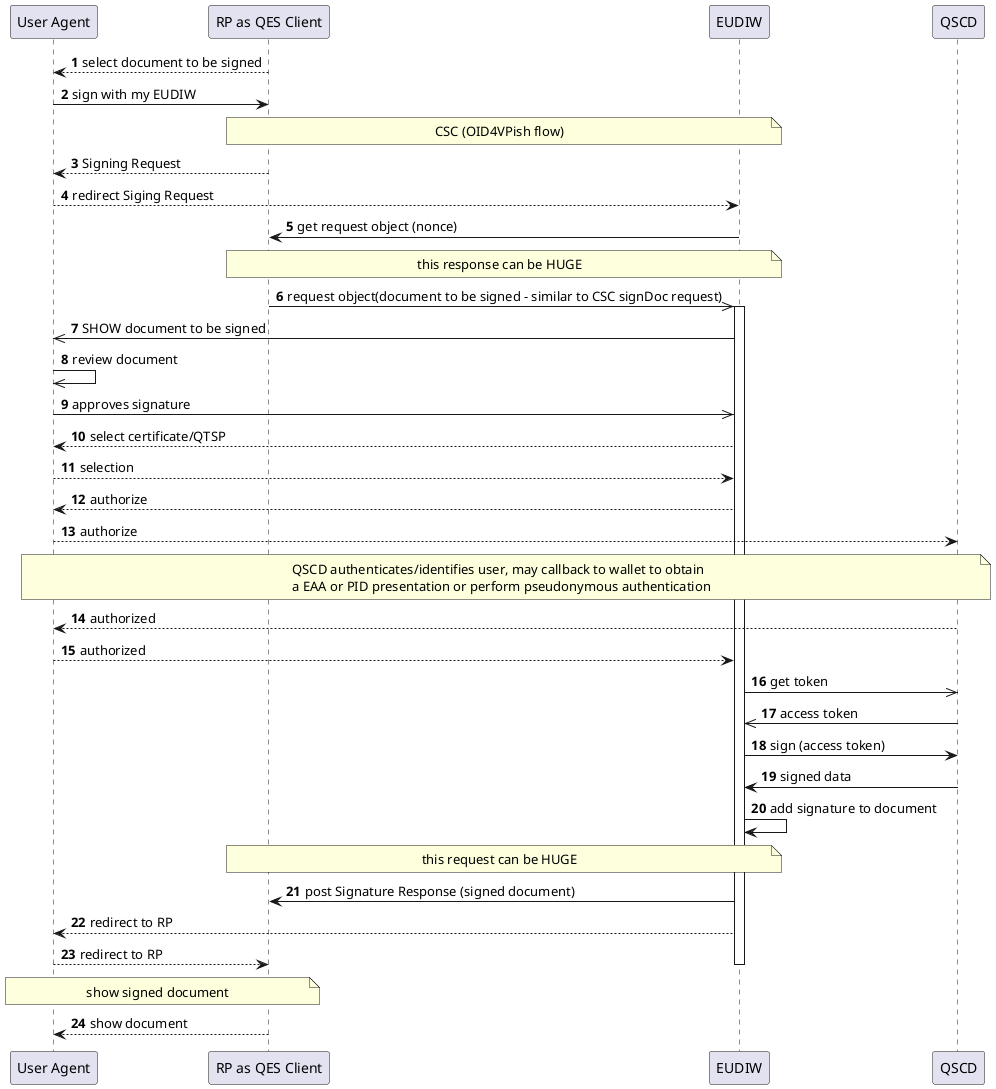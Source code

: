 
@startuml
    autonumber
    participant user as "User Agent"
    participant rp as "RP as QES Client"
    participant wallet as "EUDIW"
    participant qscd as "QSCD"

    rp --> user: select document to be signed
    user -> rp: sign with my EUDIW
    note over wallet, rp: CSC (OID4VPish flow)
    rp --> user: Signing Request 
    user --> wallet: redirect Siging Request 
    wallet -> rp: get request object (nonce)
    note over wallet, rp: this response can be HUGE
    rp ->> wallet: request object(document to be signed - similar to CSC signDoc request)
    activate wallet
    wallet ->> user: SHOW document to be signed
    user ->> user: review document
    user ->> wallet: approves signature
     wallet --> user: select certificate/QTSP
    user --> wallet: selection
    wallet ---> user: authorize
    user --> qscd: authorize
    note over user, qscd: QSCD authenticates/identifies user, may callback to wallet to obtain\na EAA or PID presentation or perform pseudonymous authentication
    qscd --> user: authorized
    user --> wallet: authorized
    wallet ->> qscd: get token
    qscd ->> wallet: access token
    wallet -> qscd: sign (access token)
    qscd -> wallet: signed data
    wallet -> wallet: add signature to document
    note over wallet, rp: this request can be HUGE
    wallet -> rp: post Signature Response (signed document)
    wallet --> user: redirect to RP
    user --> rp: redirect to RP
    deactivate wallet
  
    note over user, rp: show signed document
    rp --> user: show document
@enduml